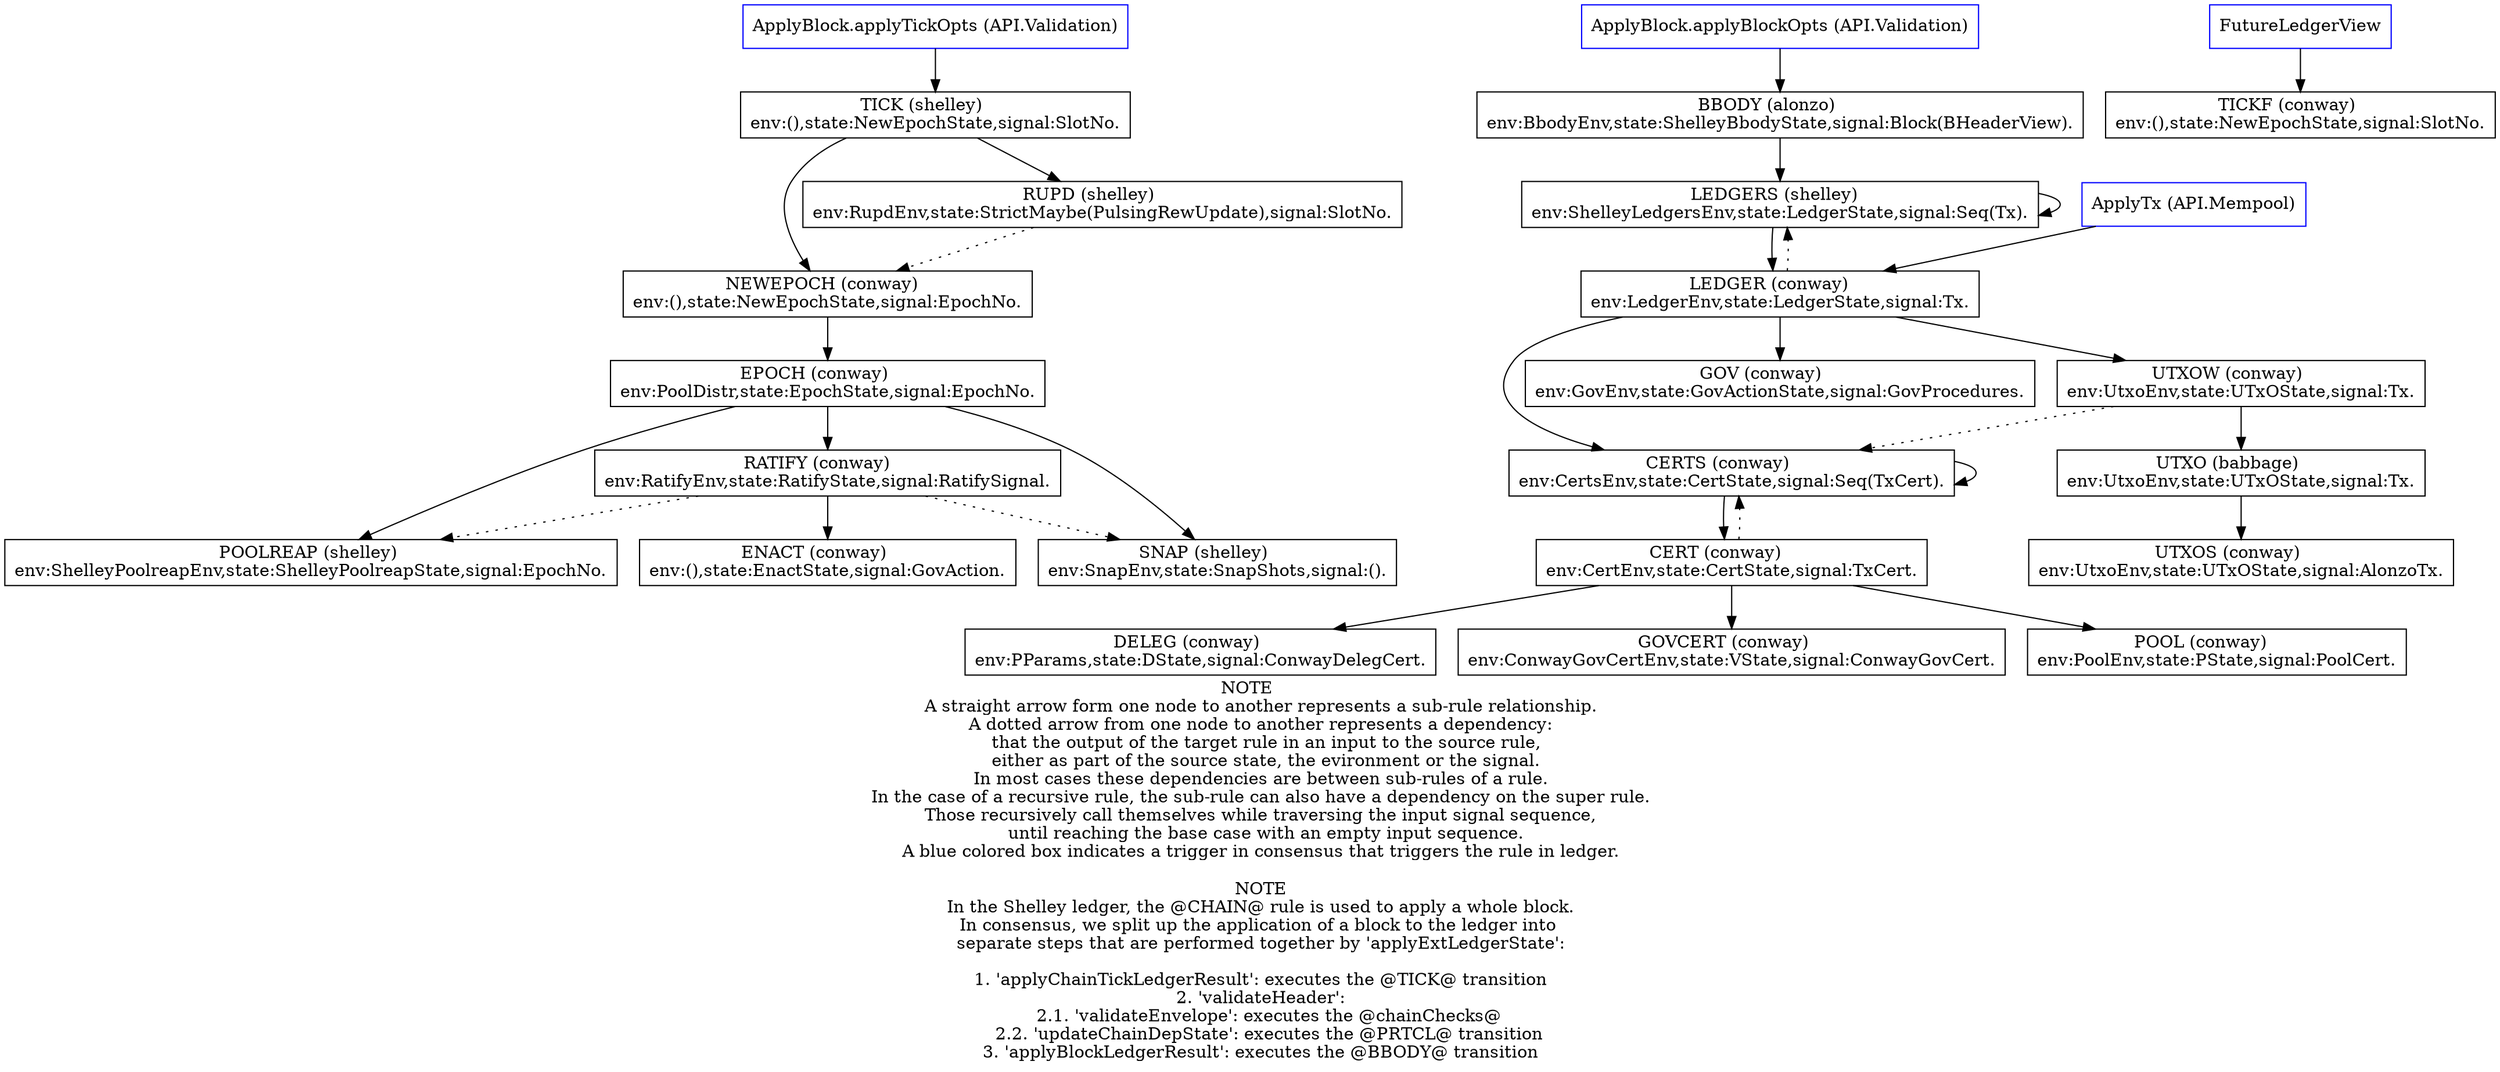 digraph conway_transitions {
    label="NOTE 
    A straight arrow form one node to another represents a sub-rule relationship.
    A dotted arrow from one node to another represents a dependency:
      that the output of the target rule in an input to the source rule,
      either as part of the source state, the evironment or the signal.
    In most cases these dependencies are between sub-rules of a rule.
    In the case of a recursive rule, the sub-rule can also have a dependency on the super rule.
    Those recursively call themselves while traversing the input signal sequence,
      until reaching the base case with an empty input sequence.
    A blue colored box indicates a trigger in consensus that triggers the rule in ledger.

    NOTE
    In the Shelley ledger, the @CHAIN@ rule is used to apply a whole block.
    In consensus, we split up the application of a block to the ledger into 
    separate steps that are performed together by 'applyExtLedgerState':
    
    1. 'applyChainTickLedgerResult': executes the @TICK@ transition
    2. 'validateHeader':
       2.1. 'validateEnvelope': executes the @chainChecks@
       2.2. 'updateChainDepState': executes the @PRTCL@ transition
    3. 'applyBlockLedgerResult': executes the @BBODY@ transition";

    # Externals
    
    applyTickOpts  [shape=box, label="ApplyBlock.applyTickOpts (API.Validation)" , color=blue];
    applyBlockOpts [shape=box, label="ApplyBlock.applyBlockOpts (API.Validation)", color=blue];
    applyTx        [shape=box, label="ApplyTx (API.Mempool)"                     , color=blue];
    futureLedger   [shape=box, label="FutureLedgerView"                          , color=blue];

    # Internals

    BBODY    [shape=box, label="BBODY (alonzo)     \nenv:BbodyEnv,state:ShelleyBbodyState,signal:Block(BHeaderView)."];
    UTXO     [shape=box, label="UTXO (babbage)     \nenv:UtxoEnv,state:UTxOState,signal:Tx."];
    CERT     [shape=box, label="CERT (conway)      \nenv:CertEnv,state:CertState,signal:TxCert."];
    CERTS    [shape=box, label="CERTS (conway)     \nenv:CertsEnv,state:CertState,signal:Seq(TxCert)."];
    DELEG    [shape=box, label="DELEG (conway)     \nenv:PParams,state:DState,signal:ConwayDelegCert."];
    ENACT    [shape=box, label="ENACT (conway)     \nenv:(),state:EnactState,signal:GovAction."];
    EPOCH    [shape=box, label="EPOCH (conway)     \nenv:PoolDistr,state:EpochState,signal:EpochNo."];
    GOV      [shape=box, label="GOV (conway)       \nenv:GovEnv,state:GovActionState,signal:GovProcedures."];
    GOVCERT  [shape=box, label="GOVCERT (conway)   \nenv:ConwayGovCertEnv,state:VState,signal:ConwayGovCert."];
    LEDGER   [shape=box, label="LEDGER (conway)    \nenv:LedgerEnv,state:LedgerState,signal:Tx."];
    NEWEPOCH [shape=box, label="NEWEPOCH (conway)  \nenv:(),state:NewEpochState,signal:EpochNo."];
    POOL     [shape=box, label="POOL (conway)      \nenv:PoolEnv,state:PState,signal:PoolCert."];
    RATIFY   [shape=box, label="RATIFY (conway)    \nenv:RatifyEnv,state:RatifyState,signal:RatifySignal."];
    TICKF    [shape=box, label="TICKF (conway)     \nenv:(),state:NewEpochState,signal:SlotNo."];
    UTXOS    [shape=box, label="UTXOS (conway)     \nenv:UtxoEnv,state:UTxOState,signal:AlonzoTx."];
    UTXOW    [shape=box, label="UTXOW (conway)     \nenv:UtxoEnv,state:UTxOState,signal:Tx."];
    LEDGERS  [shape=box, label="LEDGERS (shelley)  \nenv:ShelleyLedgersEnv,state:LedgerState,signal:Seq(Tx)."];
    POOLREAP [shape=box, label="POOLREAP (shelley) \nenv:ShelleyPoolreapEnv,state:ShelleyPoolreapState,signal:EpochNo."];
    RUPD     [shape=box, label="RUPD (shelley)     \nenv:RupdEnv,state:StrictMaybe(PulsingRewUpdate),signal:SlotNo."];
    SNAP     [shape=box, label="SNAP (shelley)     \nenv:SnapEnv,state:SnapShots,signal:()."];
    TICK     [shape=box, label="TICK (shelley)     \nenv:(),state:NewEpochState,signal:SlotNo."];

    # Graph

    applyTickOpts -> TICK;
    applyBlockOpts -> BBODY;
    applyTx -> LEDGER;
    futureLedger -> TICKF;

    BBODY -> LEDGERS;

    TICK -> RUPD;
    TICK -> NEWEPOCH;

    RUPD -> NEWEPOCH[style=dotted];

    NEWEPOCH -> EPOCH;

    EPOCH -> SNAP;
    EPOCH -> RATIFY;
    EPOCH -> POOLREAP;

    RATIFY -> SNAP[style=dotted];
    RATIFY -> POOLREAP[style=dotted];
    RATIFY -> ENACT;

    LEDGERS -> LEDGERS;
    LEDGERS -> LEDGER;

    LEDGER -> LEDGERS[style=dotted];
    LEDGER -> UTXOW;
    LEDGER -> CERTS;
    LEDGER -> GOV;

    UTXOW -> UTXO;
    UTXOW -> CERTS[style=dotted];

    UTXO -> UTXOS;

    CERTS -> CERTS;
    CERTS -> CERT;

    CERT -> CERTS[style=dotted];
    CERT -> DELEG;
    CERT -> POOL;
    CERT -> GOVCERT;
}
